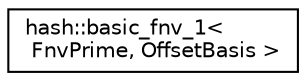 digraph "Graphical Class Hierarchy"
{
  edge [fontname="Helvetica",fontsize="10",labelfontname="Helvetica",labelfontsize="10"];
  node [fontname="Helvetica",fontsize="10",shape=record];
  rankdir="LR";
  Node1 [label="hash::basic_fnv_1\<\l FnvPrime, OffsetBasis \>",height=0.2,width=0.4,color="black", fillcolor="white", style="filled",URL="$structhash_1_1basic__fnv__1.html"];
}
